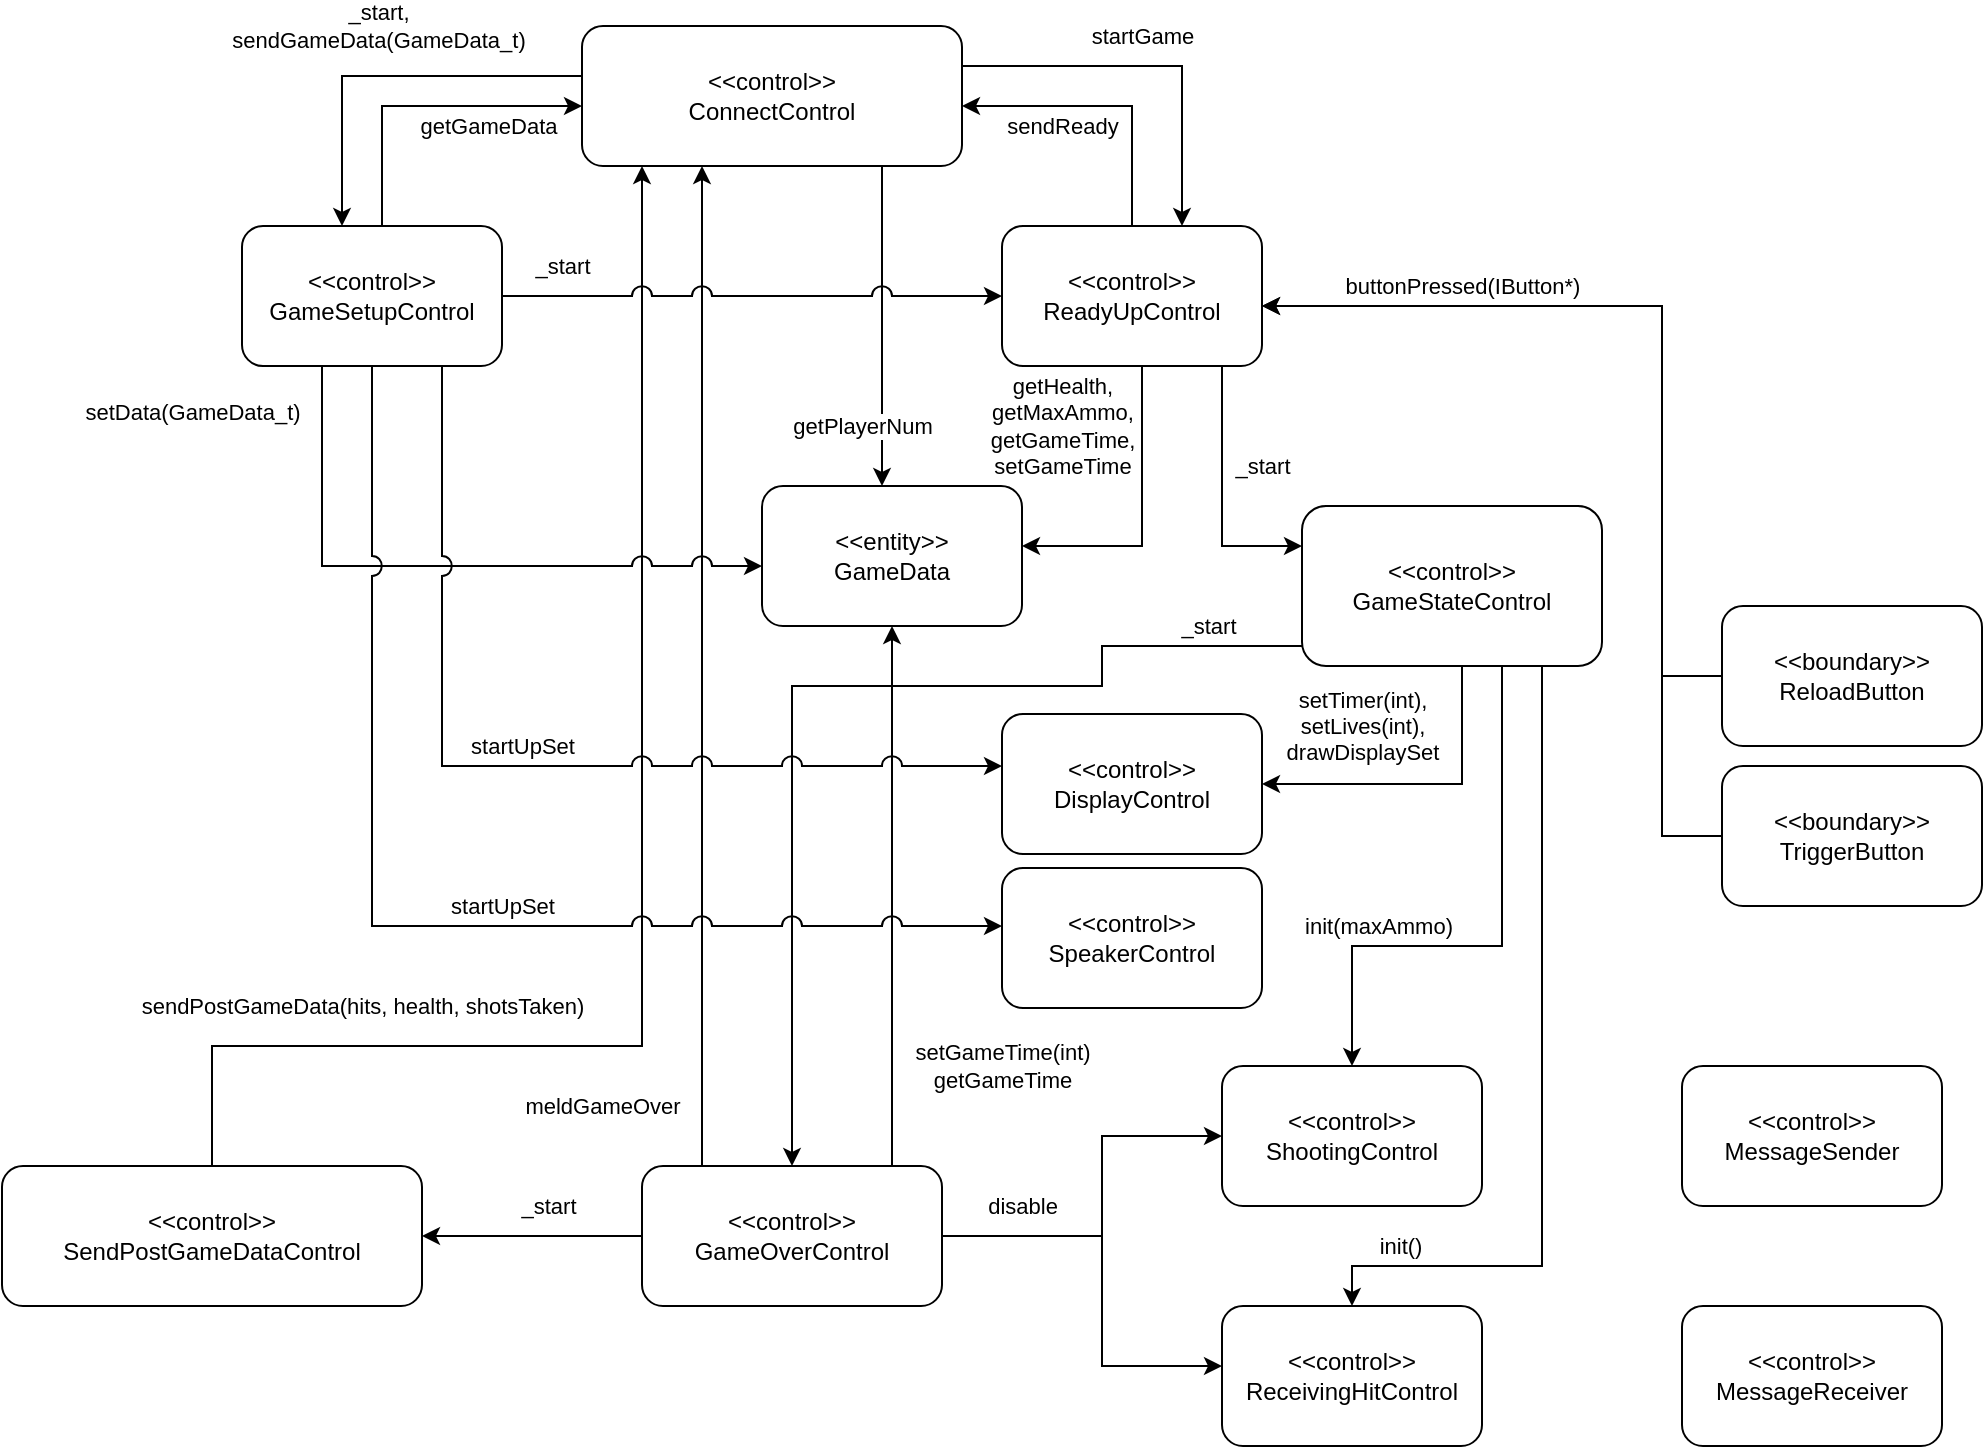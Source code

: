<mxfile version="21.6.8" type="device">
  <diagram name="Page-1" id="s7mOWQtbKwLBha3uq5sU">
    <mxGraphModel dx="830" dy="498" grid="1" gridSize="10" guides="1" tooltips="1" connect="1" arrows="1" fold="1" page="1" pageScale="1" pageWidth="1169" pageHeight="827" math="0" shadow="0">
      <root>
        <mxCell id="0" />
        <mxCell id="1" parent="0" />
        <mxCell id="mj3FLYvMupQRfN18O-8B-17" value="_start, &lt;br&gt;sendGameData(GameData_t)" style="edgeStyle=orthogonalEdgeStyle;rounded=0;orthogonalLoop=1;jettySize=auto;html=1;" edge="1" parent="1" source="mj3FLYvMupQRfN18O-8B-1" target="mj3FLYvMupQRfN18O-8B-15">
          <mxGeometry x="0.048" y="-25" relative="1" as="geometry">
            <Array as="points">
              <mxPoint x="280" y="95" />
            </Array>
            <mxPoint as="offset" />
          </mxGeometry>
        </mxCell>
        <mxCell id="mj3FLYvMupQRfN18O-8B-18" value="startGame" style="edgeStyle=orthogonalEdgeStyle;rounded=0;orthogonalLoop=1;jettySize=auto;html=1;" edge="1" parent="1" source="mj3FLYvMupQRfN18O-8B-1" target="mj3FLYvMupQRfN18O-8B-14">
          <mxGeometry x="-0.053" y="15" relative="1" as="geometry">
            <Array as="points">
              <mxPoint x="700" y="90" />
            </Array>
            <mxPoint as="offset" />
          </mxGeometry>
        </mxCell>
        <mxCell id="mj3FLYvMupQRfN18O-8B-19" value="getPlayerNum" style="edgeStyle=orthogonalEdgeStyle;rounded=0;orthogonalLoop=1;jettySize=auto;html=1;" edge="1" parent="1" source="mj3FLYvMupQRfN18O-8B-1" target="mj3FLYvMupQRfN18O-8B-2">
          <mxGeometry x="0.625" y="-10" relative="1" as="geometry">
            <Array as="points">
              <mxPoint x="550" y="230" />
              <mxPoint x="550" y="230" />
            </Array>
            <mxPoint as="offset" />
          </mxGeometry>
        </mxCell>
        <mxCell id="mj3FLYvMupQRfN18O-8B-1" value="&amp;lt;&amp;lt;control&amp;gt;&amp;gt;&lt;br&gt;ConnectControl" style="shape=rect;rounded=1;html=1;whiteSpace=wrap;align=center;" vertex="1" parent="1">
          <mxGeometry x="400" y="70" width="190" height="70" as="geometry" />
        </mxCell>
        <mxCell id="mj3FLYvMupQRfN18O-8B-2" value="&amp;lt;&amp;lt;entity&amp;gt;&amp;gt;&lt;br&gt;GameData" style="shape=rect;rounded=1;html=1;whiteSpace=wrap;align=center;" vertex="1" parent="1">
          <mxGeometry x="490" y="300" width="130" height="70" as="geometry" />
        </mxCell>
        <mxCell id="mj3FLYvMupQRfN18O-8B-3" value="&amp;lt;&amp;lt;control&amp;gt;&amp;gt;&lt;br&gt;SpeakerControl" style="shape=rect;rounded=1;html=1;whiteSpace=wrap;align=center;" vertex="1" parent="1">
          <mxGeometry x="610" y="491" width="130" height="70" as="geometry" />
        </mxCell>
        <mxCell id="mj3FLYvMupQRfN18O-8B-4" value="&amp;lt;&amp;lt;control&amp;gt;&amp;gt;&lt;br&gt;DisplayControl" style="shape=rect;rounded=1;html=1;whiteSpace=wrap;align=center;" vertex="1" parent="1">
          <mxGeometry x="610" y="414" width="130" height="70" as="geometry" />
        </mxCell>
        <mxCell id="mj3FLYvMupQRfN18O-8B-36" style="edgeStyle=orthogonalEdgeStyle;rounded=0;orthogonalLoop=1;jettySize=auto;html=1;" edge="1" parent="1" source="mj3FLYvMupQRfN18O-8B-5" target="mj3FLYvMupQRfN18O-8B-14">
          <mxGeometry relative="1" as="geometry">
            <Array as="points">
              <mxPoint x="940" y="475" />
              <mxPoint x="940" y="210" />
            </Array>
          </mxGeometry>
        </mxCell>
        <mxCell id="mj3FLYvMupQRfN18O-8B-5" value="&amp;lt;&amp;lt;boundary&amp;gt;&amp;gt;&lt;br&gt;TriggerButton" style="shape=rect;rounded=1;html=1;whiteSpace=wrap;align=center;" vertex="1" parent="1">
          <mxGeometry x="970" y="440" width="130" height="70" as="geometry" />
        </mxCell>
        <mxCell id="mj3FLYvMupQRfN18O-8B-35" value="buttonPressed(IButton*)" style="edgeStyle=orthogonalEdgeStyle;rounded=0;orthogonalLoop=1;jettySize=auto;html=1;" edge="1" parent="1" source="mj3FLYvMupQRfN18O-8B-6" target="mj3FLYvMupQRfN18O-8B-14">
          <mxGeometry x="0.518" y="-10" relative="1" as="geometry">
            <Array as="points">
              <mxPoint x="940" y="395" />
              <mxPoint x="940" y="210" />
            </Array>
            <mxPoint as="offset" />
          </mxGeometry>
        </mxCell>
        <mxCell id="mj3FLYvMupQRfN18O-8B-6" value="&amp;lt;&amp;lt;boundary&amp;gt;&amp;gt;&lt;br&gt;ReloadButton" style="shape=rect;rounded=1;html=1;whiteSpace=wrap;align=center;" vertex="1" parent="1">
          <mxGeometry x="970" y="360" width="130" height="70" as="geometry" />
        </mxCell>
        <mxCell id="mj3FLYvMupQRfN18O-8B-7" value="&amp;lt;&amp;lt;control&amp;gt;&amp;gt;&lt;br&gt;MessageReceiver" style="shape=rect;rounded=1;html=1;whiteSpace=wrap;align=center;" vertex="1" parent="1">
          <mxGeometry x="950" y="710" width="130" height="70" as="geometry" />
        </mxCell>
        <mxCell id="mj3FLYvMupQRfN18O-8B-8" value="&amp;lt;&amp;lt;control&amp;gt;&amp;gt;&lt;br&gt;MessageSender" style="shape=rect;rounded=1;html=1;whiteSpace=wrap;align=center;" vertex="1" parent="1">
          <mxGeometry x="950" y="590" width="130" height="70" as="geometry" />
        </mxCell>
        <mxCell id="mj3FLYvMupQRfN18O-8B-9" value="&amp;lt;&amp;lt;control&amp;gt;&amp;gt;&lt;br&gt;ShootingControl" style="shape=rect;rounded=1;html=1;whiteSpace=wrap;align=center;" vertex="1" parent="1">
          <mxGeometry x="720" y="590" width="130" height="70" as="geometry" />
        </mxCell>
        <mxCell id="mj3FLYvMupQRfN18O-8B-10" value="&amp;lt;&amp;lt;control&amp;gt;&amp;gt;&lt;br&gt;ReceivingHitControl" style="shape=rect;rounded=1;html=1;whiteSpace=wrap;align=center;" vertex="1" parent="1">
          <mxGeometry x="720" y="710" width="130" height="70" as="geometry" />
        </mxCell>
        <mxCell id="mj3FLYvMupQRfN18O-8B-27" value="sendPostGameData(hits, health, shotsTaken)" style="edgeStyle=orthogonalEdgeStyle;rounded=0;orthogonalLoop=1;jettySize=auto;html=1;" edge="1" parent="1" source="mj3FLYvMupQRfN18O-8B-11" target="mj3FLYvMupQRfN18O-8B-1">
          <mxGeometry x="-0.622" y="20" relative="1" as="geometry">
            <Array as="points">
              <mxPoint x="215" y="580" />
              <mxPoint x="430" y="580" />
            </Array>
            <mxPoint as="offset" />
          </mxGeometry>
        </mxCell>
        <mxCell id="mj3FLYvMupQRfN18O-8B-11" value="&amp;lt;&amp;lt;control&amp;gt;&amp;gt;&lt;br&gt;SendPostGameDataControl" style="shape=rect;rounded=1;html=1;whiteSpace=wrap;align=center;" vertex="1" parent="1">
          <mxGeometry x="110" y="640" width="210" height="70" as="geometry" />
        </mxCell>
        <mxCell id="mj3FLYvMupQRfN18O-8B-16" value="_start" style="edgeStyle=orthogonalEdgeStyle;rounded=0;orthogonalLoop=1;jettySize=auto;html=1;" edge="1" parent="1" source="mj3FLYvMupQRfN18O-8B-12" target="mj3FLYvMupQRfN18O-8B-11">
          <mxGeometry x="-0.143" y="-15" relative="1" as="geometry">
            <mxPoint as="offset" />
          </mxGeometry>
        </mxCell>
        <mxCell id="mj3FLYvMupQRfN18O-8B-25" value="meldGameOver" style="edgeStyle=orthogonalEdgeStyle;rounded=0;orthogonalLoop=1;jettySize=auto;html=1;" edge="1" parent="1" source="mj3FLYvMupQRfN18O-8B-12" target="mj3FLYvMupQRfN18O-8B-1">
          <mxGeometry x="-0.88" y="50" relative="1" as="geometry">
            <Array as="points">
              <mxPoint x="460" y="510" />
              <mxPoint x="460" y="510" />
            </Array>
            <mxPoint as="offset" />
          </mxGeometry>
        </mxCell>
        <mxCell id="mj3FLYvMupQRfN18O-8B-32" style="edgeStyle=orthogonalEdgeStyle;rounded=0;orthogonalLoop=1;jettySize=auto;html=1;" edge="1" parent="1" source="mj3FLYvMupQRfN18O-8B-12" target="mj3FLYvMupQRfN18O-8B-9">
          <mxGeometry relative="1" as="geometry">
            <Array as="points">
              <mxPoint x="660" y="675" />
              <mxPoint x="660" y="625" />
            </Array>
          </mxGeometry>
        </mxCell>
        <mxCell id="mj3FLYvMupQRfN18O-8B-33" value="disable" style="edgeStyle=orthogonalEdgeStyle;rounded=0;orthogonalLoop=1;jettySize=auto;html=1;" edge="1" parent="1" source="mj3FLYvMupQRfN18O-8B-12" target="mj3FLYvMupQRfN18O-8B-10">
          <mxGeometry x="-0.61" y="15" relative="1" as="geometry">
            <Array as="points">
              <mxPoint x="660" y="675" />
              <mxPoint x="660" y="740" />
            </Array>
            <mxPoint as="offset" />
          </mxGeometry>
        </mxCell>
        <mxCell id="mj3FLYvMupQRfN18O-8B-42" value="setGameTime(int)&lt;br&gt;getGameTime" style="edgeStyle=orthogonalEdgeStyle;rounded=0;orthogonalLoop=1;jettySize=auto;html=1;" edge="1" parent="1" source="mj3FLYvMupQRfN18O-8B-12" target="mj3FLYvMupQRfN18O-8B-2">
          <mxGeometry x="-0.63" y="-55" relative="1" as="geometry">
            <Array as="points">
              <mxPoint x="555" y="570" />
              <mxPoint x="555" y="570" />
            </Array>
            <mxPoint as="offset" />
          </mxGeometry>
        </mxCell>
        <mxCell id="mj3FLYvMupQRfN18O-8B-12" value="&amp;lt;&amp;lt;control&amp;gt;&amp;gt;&lt;br&gt;GameOverControl" style="shape=rect;rounded=1;html=1;whiteSpace=wrap;align=center;" vertex="1" parent="1">
          <mxGeometry x="430" y="640" width="150" height="70" as="geometry" />
        </mxCell>
        <mxCell id="mj3FLYvMupQRfN18O-8B-37" value="setTimer(int),&lt;br&gt;setLives(int),&lt;br&gt;drawDisplaySet" style="edgeStyle=orthogonalEdgeStyle;rounded=0;orthogonalLoop=1;jettySize=auto;html=1;" edge="1" parent="1" source="mj3FLYvMupQRfN18O-8B-13" target="mj3FLYvMupQRfN18O-8B-4">
          <mxGeometry x="0.371" y="-29" relative="1" as="geometry">
            <Array as="points">
              <mxPoint x="840" y="449" />
            </Array>
            <mxPoint as="offset" />
          </mxGeometry>
        </mxCell>
        <mxCell id="mj3FLYvMupQRfN18O-8B-39" value="init(maxAmmo)" style="edgeStyle=orthogonalEdgeStyle;rounded=0;orthogonalLoop=1;jettySize=auto;html=1;" edge="1" parent="1" source="mj3FLYvMupQRfN18O-8B-13" target="mj3FLYvMupQRfN18O-8B-9">
          <mxGeometry x="0.474" y="-10" relative="1" as="geometry">
            <Array as="points">
              <mxPoint x="860" y="530" />
              <mxPoint x="785" y="530" />
            </Array>
            <mxPoint as="offset" />
          </mxGeometry>
        </mxCell>
        <mxCell id="mj3FLYvMupQRfN18O-8B-40" value="init()" style="edgeStyle=orthogonalEdgeStyle;rounded=0;orthogonalLoop=1;jettySize=auto;html=1;" edge="1" parent="1" source="mj3FLYvMupQRfN18O-8B-13" target="mj3FLYvMupQRfN18O-8B-10">
          <mxGeometry x="0.788" y="-10" relative="1" as="geometry">
            <Array as="points">
              <mxPoint x="880" y="690" />
              <mxPoint x="785" y="690" />
            </Array>
            <mxPoint as="offset" />
          </mxGeometry>
        </mxCell>
        <mxCell id="mj3FLYvMupQRfN18O-8B-41" value="_start" style="edgeStyle=orthogonalEdgeStyle;rounded=0;orthogonalLoop=1;jettySize=auto;html=1;" edge="1" parent="1" source="mj3FLYvMupQRfN18O-8B-13" target="mj3FLYvMupQRfN18O-8B-12">
          <mxGeometry x="-0.815" y="-10" relative="1" as="geometry">
            <Array as="points">
              <mxPoint x="660" y="380" />
              <mxPoint x="660" y="400" />
              <mxPoint x="505" y="400" />
            </Array>
            <mxPoint as="offset" />
          </mxGeometry>
        </mxCell>
        <mxCell id="mj3FLYvMupQRfN18O-8B-13" value="&amp;lt;&amp;lt;control&amp;gt;&amp;gt;&lt;br&gt;GameStateControl&lt;br&gt;" style="shape=rect;rounded=1;html=1;whiteSpace=wrap;align=center;" vertex="1" parent="1">
          <mxGeometry x="760" y="310" width="150" height="80" as="geometry" />
        </mxCell>
        <mxCell id="mj3FLYvMupQRfN18O-8B-21" value="sendReady" style="edgeStyle=orthogonalEdgeStyle;rounded=0;orthogonalLoop=1;jettySize=auto;html=1;" edge="1" parent="1" source="mj3FLYvMupQRfN18O-8B-14" target="mj3FLYvMupQRfN18O-8B-1">
          <mxGeometry x="0.314" y="10" relative="1" as="geometry">
            <Array as="points">
              <mxPoint x="675" y="110" />
            </Array>
            <mxPoint as="offset" />
          </mxGeometry>
        </mxCell>
        <mxCell id="mj3FLYvMupQRfN18O-8B-34" value="_start" style="edgeStyle=orthogonalEdgeStyle;rounded=0;orthogonalLoop=1;jettySize=auto;html=1;" edge="1" parent="1" source="mj3FLYvMupQRfN18O-8B-14" target="mj3FLYvMupQRfN18O-8B-13">
          <mxGeometry x="-0.231" y="20" relative="1" as="geometry">
            <Array as="points">
              <mxPoint x="720" y="330" />
            </Array>
            <mxPoint as="offset" />
          </mxGeometry>
        </mxCell>
        <mxCell id="mj3FLYvMupQRfN18O-8B-38" value="getHealth,&lt;br&gt;getMaxAmmo,&lt;br&gt;getGameTime,&lt;br&gt;setGameTime" style="edgeStyle=orthogonalEdgeStyle;rounded=0;orthogonalLoop=1;jettySize=auto;html=1;" edge="1" parent="1" source="mj3FLYvMupQRfN18O-8B-14" target="mj3FLYvMupQRfN18O-8B-2">
          <mxGeometry x="-0.6" y="-40" relative="1" as="geometry">
            <Array as="points">
              <mxPoint x="680" y="330" />
            </Array>
            <mxPoint as="offset" />
          </mxGeometry>
        </mxCell>
        <mxCell id="mj3FLYvMupQRfN18O-8B-14" value="&amp;lt;&amp;lt;control&amp;gt;&amp;gt;&lt;br&gt;ReadyUpControl" style="shape=rect;rounded=1;html=1;whiteSpace=wrap;align=center;" vertex="1" parent="1">
          <mxGeometry x="610" y="170" width="130" height="70" as="geometry" />
        </mxCell>
        <mxCell id="mj3FLYvMupQRfN18O-8B-20" value="getGameData" style="edgeStyle=orthogonalEdgeStyle;rounded=0;orthogonalLoop=1;jettySize=auto;html=1;" edge="1" parent="1" source="mj3FLYvMupQRfN18O-8B-15" target="mj3FLYvMupQRfN18O-8B-1">
          <mxGeometry x="0.412" y="-10" relative="1" as="geometry">
            <Array as="points">
              <mxPoint x="300" y="110" />
            </Array>
            <mxPoint as="offset" />
          </mxGeometry>
        </mxCell>
        <mxCell id="mj3FLYvMupQRfN18O-8B-22" value="_start" style="edgeStyle=orthogonalEdgeStyle;rounded=0;orthogonalLoop=1;jettySize=auto;html=1;jumpStyle=arc;jumpSize=10;" edge="1" parent="1" source="mj3FLYvMupQRfN18O-8B-15" target="mj3FLYvMupQRfN18O-8B-14">
          <mxGeometry x="-0.76" y="15" relative="1" as="geometry">
            <mxPoint as="offset" />
          </mxGeometry>
        </mxCell>
        <mxCell id="mj3FLYvMupQRfN18O-8B-28" value="setData(GameData_t)" style="edgeStyle=orthogonalEdgeStyle;rounded=0;orthogonalLoop=1;jettySize=auto;html=1;jumpStyle=arc;jumpSize=10;" edge="1" parent="1" source="mj3FLYvMupQRfN18O-8B-15" target="mj3FLYvMupQRfN18O-8B-2">
          <mxGeometry x="-0.86" y="-65" relative="1" as="geometry">
            <Array as="points">
              <mxPoint x="270" y="340" />
            </Array>
            <mxPoint as="offset" />
          </mxGeometry>
        </mxCell>
        <mxCell id="mj3FLYvMupQRfN18O-8B-29" value="startUpSet" style="edgeStyle=orthogonalEdgeStyle;rounded=0;orthogonalLoop=1;jettySize=auto;html=1;jumpStyle=arc;jumpSize=10;" edge="1" parent="1" source="mj3FLYvMupQRfN18O-8B-15" target="mj3FLYvMupQRfN18O-8B-3">
          <mxGeometry x="0.16" y="10" relative="1" as="geometry">
            <Array as="points">
              <mxPoint x="295" y="520" />
            </Array>
            <mxPoint as="offset" />
          </mxGeometry>
        </mxCell>
        <mxCell id="mj3FLYvMupQRfN18O-8B-31" value="startUpSet" style="edgeStyle=orthogonalEdgeStyle;rounded=0;orthogonalLoop=1;jettySize=auto;html=1;jumpStyle=arc;jumpSize=10;" edge="1" parent="1" source="mj3FLYvMupQRfN18O-8B-15" target="mj3FLYvMupQRfN18O-8B-4">
          <mxGeometry y="10" relative="1" as="geometry">
            <Array as="points">
              <mxPoint x="330" y="440" />
            </Array>
            <mxPoint as="offset" />
          </mxGeometry>
        </mxCell>
        <mxCell id="mj3FLYvMupQRfN18O-8B-15" value="&amp;lt;&amp;lt;control&amp;gt;&amp;gt;&lt;br&gt;GameSetupControl" style="shape=rect;rounded=1;html=1;whiteSpace=wrap;align=center;" vertex="1" parent="1">
          <mxGeometry x="230" y="170" width="130" height="70" as="geometry" />
        </mxCell>
      </root>
    </mxGraphModel>
  </diagram>
</mxfile>
